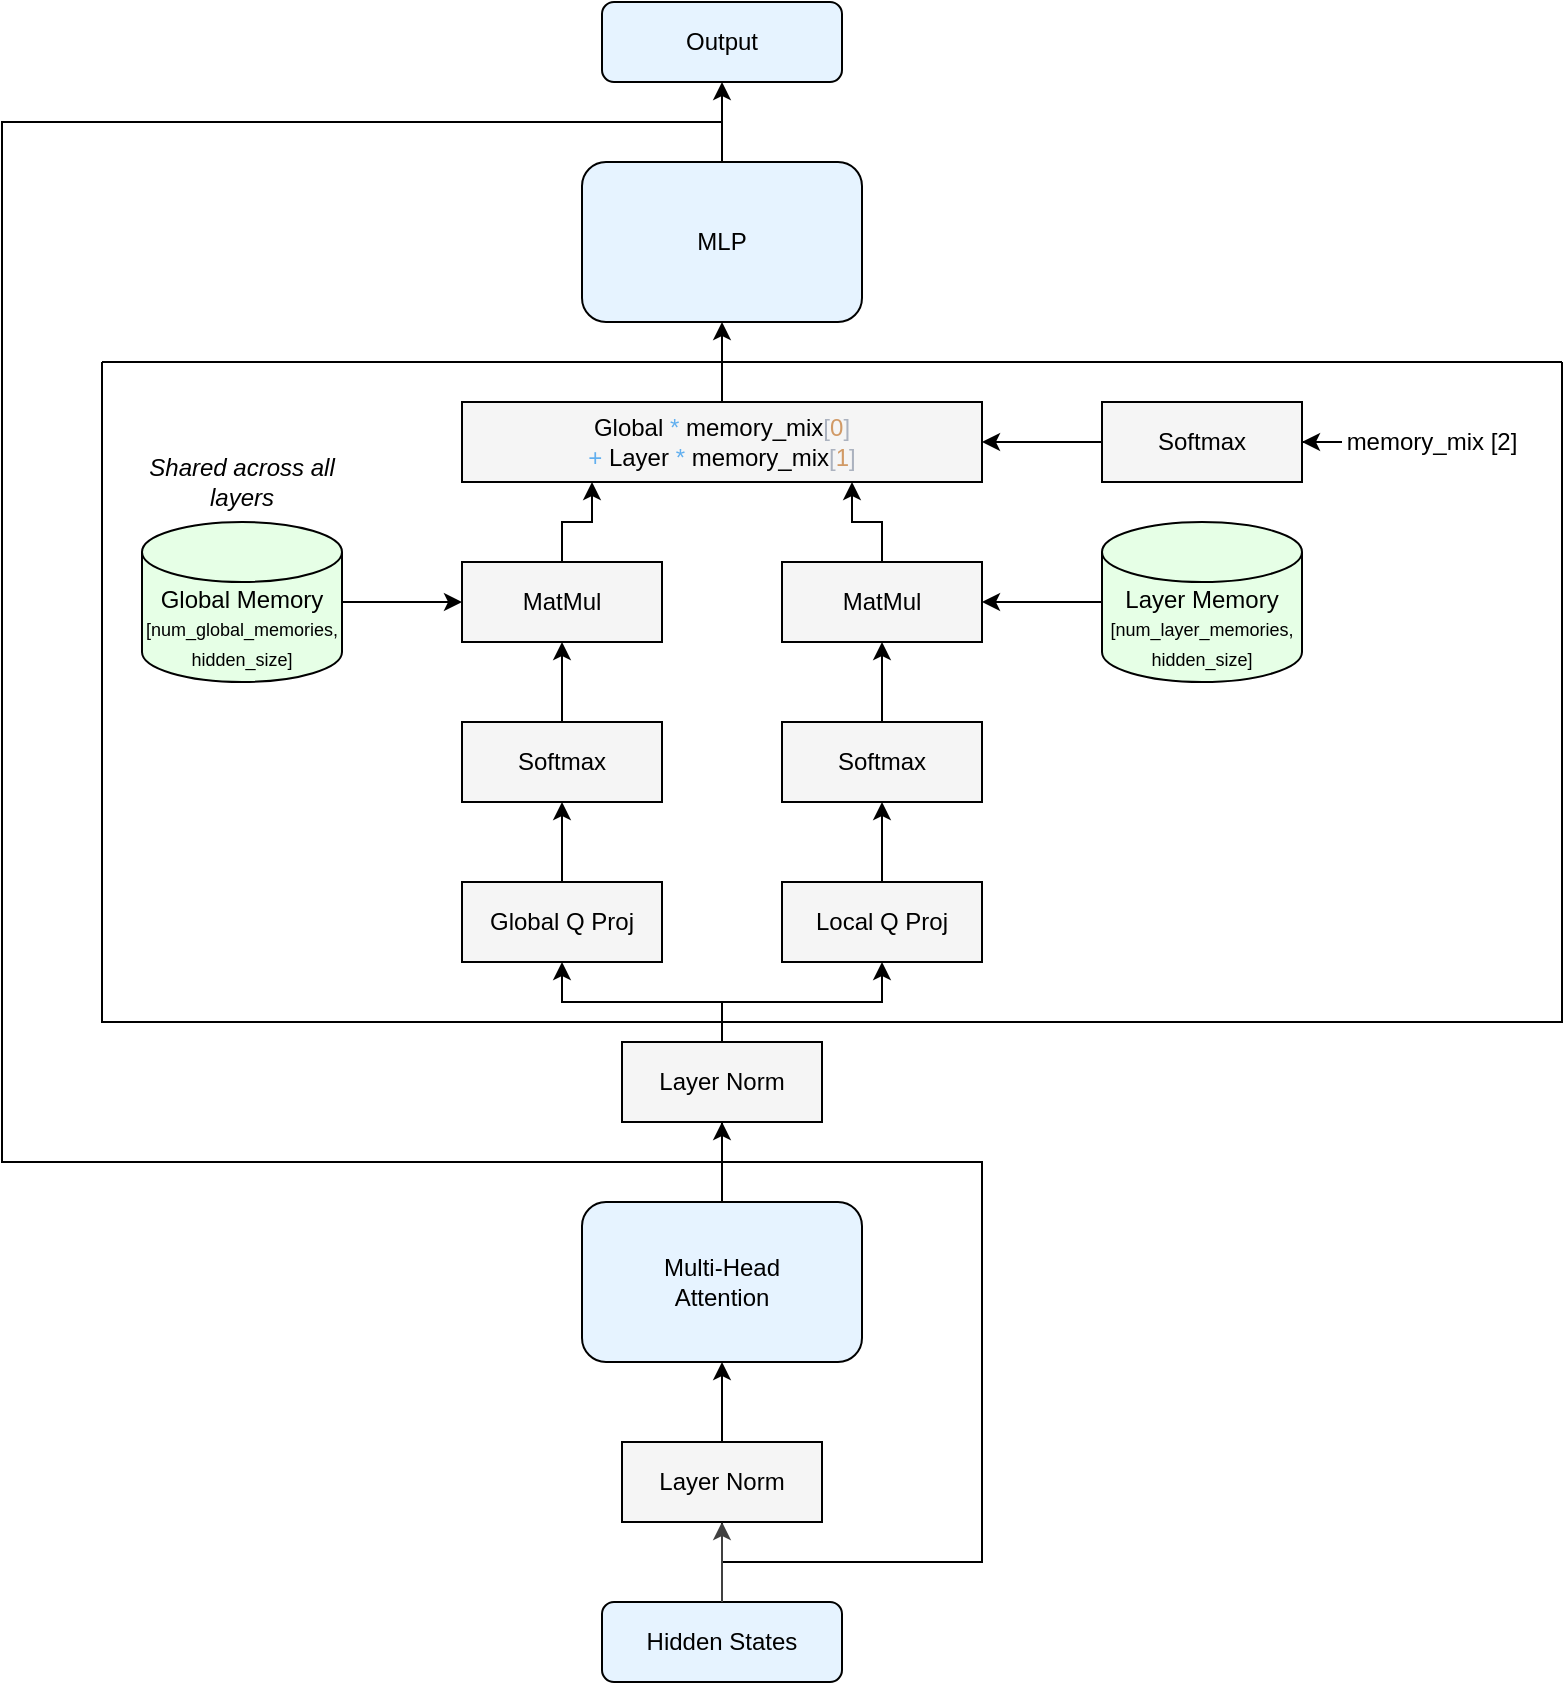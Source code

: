 <mxfile version="24.8.4">
  <diagram name="Page-1" id="BNjqO_U-ip7hN5Ylay93">
    <mxGraphModel dx="2071" dy="948" grid="1" gridSize="10" guides="1" tooltips="1" connect="1" arrows="1" fold="1" page="0" pageScale="1" pageWidth="827" pageHeight="1169" math="0" shadow="0">
      <root>
        <mxCell id="0" />
        <mxCell id="1" parent="0" />
        <mxCell id="2" value="Hidden States" style="rounded=1;whiteSpace=wrap;html=1;fillColor=#E6F3FF;strokeColor=#000000;" parent="1" vertex="1">
          <mxGeometry x="240" y="1080" width="120" height="40" as="geometry" />
        </mxCell>
        <mxCell id="7ALhebWWjywCs4MrrUen-11" style="edgeStyle=orthogonalEdgeStyle;rounded=0;orthogonalLoop=1;jettySize=auto;html=1;" parent="1" source="3" target="4" edge="1">
          <mxGeometry relative="1" as="geometry" />
        </mxCell>
        <mxCell id="yzHuR-fKHhVG8IjJjYtu-54" style="edgeStyle=orthogonalEdgeStyle;rounded=0;orthogonalLoop=1;jettySize=auto;html=1;exitX=0.5;exitY=1;exitDx=0;exitDy=0;entryX=0.5;entryY=0;entryDx=0;entryDy=0;strokeColor=default;align=center;verticalAlign=middle;fontFamily=Helvetica;fontSize=11;fontColor=default;labelBackgroundColor=default;endArrow=none;endFill=0;" edge="1" parent="1" source="3" target="4">
          <mxGeometry relative="1" as="geometry">
            <Array as="points">
              <mxPoint x="300" y="1060" />
              <mxPoint x="430" y="1060" />
              <mxPoint x="430" y="860" />
              <mxPoint x="300" y="860" />
            </Array>
          </mxGeometry>
        </mxCell>
        <mxCell id="3" value="Layer Norm" style="rounded=0;whiteSpace=wrap;html=1;fillColor=#F5F5F5;strokeColor=#000000;align=center;verticalAlign=middle;fontFamily=Helvetica;fontSize=12;fontColor=default;" parent="1" vertex="1">
          <mxGeometry x="250" y="1000" width="100" height="40" as="geometry" />
        </mxCell>
        <mxCell id="7ALhebWWjywCs4MrrUen-13" style="edgeStyle=orthogonalEdgeStyle;rounded=0;orthogonalLoop=1;jettySize=auto;html=1;entryX=0.5;entryY=1;entryDx=0;entryDy=0;" parent="1" source="4" target="5" edge="1">
          <mxGeometry relative="1" as="geometry" />
        </mxCell>
        <mxCell id="4" value="Multi-Head&#xa;Attention" style="rounded=1;whiteSpace=wrap;html=1;fillColor=#E6F3FF;strokeColor=#000000;" parent="1" vertex="1">
          <mxGeometry x="230" y="880" width="140" height="80" as="geometry" />
        </mxCell>
        <mxCell id="yzHuR-fKHhVG8IjJjYtu-24" style="edgeStyle=orthogonalEdgeStyle;rounded=0;orthogonalLoop=1;jettySize=auto;html=1;exitX=0.5;exitY=0;exitDx=0;exitDy=0;entryX=0.5;entryY=1;entryDx=0;entryDy=0;" edge="1" parent="1" source="5" target="yzHuR-fKHhVG8IjJjYtu-21">
          <mxGeometry relative="1" as="geometry" />
        </mxCell>
        <mxCell id="yzHuR-fKHhVG8IjJjYtu-25" style="edgeStyle=orthogonalEdgeStyle;rounded=0;orthogonalLoop=1;jettySize=auto;html=1;entryX=0.5;entryY=1;entryDx=0;entryDy=0;" edge="1" parent="1" source="5" target="yzHuR-fKHhVG8IjJjYtu-20">
          <mxGeometry relative="1" as="geometry" />
        </mxCell>
        <mxCell id="yzHuR-fKHhVG8IjJjYtu-53" style="edgeStyle=orthogonalEdgeStyle;rounded=0;orthogonalLoop=1;jettySize=auto;html=1;exitX=0.5;exitY=1;exitDx=0;exitDy=0;entryX=0.5;entryY=0;entryDx=0;entryDy=0;strokeColor=default;align=center;verticalAlign=middle;fontFamily=Helvetica;fontSize=11;fontColor=default;labelBackgroundColor=default;endArrow=none;endFill=0;" edge="1" parent="1" source="5" target="8">
          <mxGeometry relative="1" as="geometry">
            <Array as="points">
              <mxPoint x="300" y="860" />
              <mxPoint x="-60" y="860" />
              <mxPoint x="-60" y="340" />
              <mxPoint x="300" y="340" />
            </Array>
          </mxGeometry>
        </mxCell>
        <mxCell id="5" value="Layer Norm" style="rounded=0;whiteSpace=wrap;html=1;fillColor=#F5F5F5;strokeColor=#000000;" parent="1" vertex="1">
          <mxGeometry x="250" y="800" width="100" height="40" as="geometry" />
        </mxCell>
        <mxCell id="yzHuR-fKHhVG8IjJjYtu-36" style="edgeStyle=orthogonalEdgeStyle;rounded=0;orthogonalLoop=1;jettySize=auto;html=1;entryX=1;entryY=0.5;entryDx=0;entryDy=0;" edge="1" parent="1" source="7" target="yzHuR-fKHhVG8IjJjYtu-33">
          <mxGeometry relative="1" as="geometry" />
        </mxCell>
        <mxCell id="7" value="Layer Memory&lt;br&gt;&lt;font style=&quot;font-size: 9px;&quot;&gt;[num_layer_memories, hidden_size]&lt;/font&gt;" style="shape=cylinder3;whiteSpace=wrap;html=1;boundedLbl=1;backgroundOutline=1;size=15;fillColor=#E6FFE6;strokeColor=#000000;" parent="1" vertex="1">
          <mxGeometry x="490" y="540" width="100" height="80" as="geometry" />
        </mxCell>
        <mxCell id="7ALhebWWjywCs4MrrUen-17" style="edgeStyle=orthogonalEdgeStyle;rounded=0;orthogonalLoop=1;jettySize=auto;html=1;exitX=0.5;exitY=0;exitDx=0;exitDy=0;" parent="1" source="8" target="9" edge="1">
          <mxGeometry relative="1" as="geometry" />
        </mxCell>
        <mxCell id="8" value="MLP" style="rounded=1;whiteSpace=wrap;html=1;fillColor=#E6F3FF;strokeColor=#000000;" parent="1" vertex="1">
          <mxGeometry x="230" y="360" width="140" height="80" as="geometry" />
        </mxCell>
        <mxCell id="9" value="Output" style="rounded=1;whiteSpace=wrap;html=1;fillColor=#E6F3FF;strokeColor=#000000;" parent="1" vertex="1">
          <mxGeometry x="240" y="280" width="120" height="40" as="geometry" />
        </mxCell>
        <mxCell id="10" value="" style="endArrow=classic;html=1;strokeColor=#404040;" parent="1" source="2" target="3" edge="1">
          <mxGeometry width="50" height="50" relative="1" as="geometry" />
        </mxCell>
        <mxCell id="7ALhebWWjywCs4MrrUen-19" value="" style="group" parent="1" vertex="1" connectable="0">
          <mxGeometry x="10" y="510" width="100" height="110" as="geometry" />
        </mxCell>
        <mxCell id="6" value="Global Memory&lt;br&gt;&lt;font style=&quot;font-size: 9px;&quot;&gt;[num_global_memories, hidden_size]&lt;/font&gt;" style="shape=cylinder3;whiteSpace=wrap;html=1;boundedLbl=1;backgroundOutline=1;size=15;fillColor=#E6FFE6;strokeColor=#000000;" parent="7ALhebWWjywCs4MrrUen-19" vertex="1">
          <mxGeometry y="30" width="100" height="80" as="geometry" />
        </mxCell>
        <mxCell id="11" value="Shared across all layers" style="text;html=1;strokeColor=none;fillColor=none;align=center;verticalAlign=middle;whiteSpace=wrap;rounded=0;fontStyle=2;" parent="7ALhebWWjywCs4MrrUen-19" vertex="1">
          <mxGeometry width="100" height="20" as="geometry" />
        </mxCell>
        <mxCell id="yzHuR-fKHhVG8IjJjYtu-31" style="edgeStyle=orthogonalEdgeStyle;rounded=0;orthogonalLoop=1;jettySize=auto;html=1;exitX=0.5;exitY=0;exitDx=0;exitDy=0;entryX=0.5;entryY=1;entryDx=0;entryDy=0;" edge="1" parent="1" source="yzHuR-fKHhVG8IjJjYtu-20" target="yzHuR-fKHhVG8IjJjYtu-27">
          <mxGeometry relative="1" as="geometry" />
        </mxCell>
        <mxCell id="yzHuR-fKHhVG8IjJjYtu-20" value="Local Q Proj" style="rounded=0;whiteSpace=wrap;html=1;fillColor=#F5F5F5;strokeColor=#000000;" vertex="1" parent="1">
          <mxGeometry x="330" y="720" width="100" height="40" as="geometry" />
        </mxCell>
        <mxCell id="yzHuR-fKHhVG8IjJjYtu-30" style="edgeStyle=orthogonalEdgeStyle;rounded=0;orthogonalLoop=1;jettySize=auto;html=1;exitX=0.5;exitY=0;exitDx=0;exitDy=0;entryX=0.5;entryY=1;entryDx=0;entryDy=0;" edge="1" parent="1" source="yzHuR-fKHhVG8IjJjYtu-21" target="yzHuR-fKHhVG8IjJjYtu-26">
          <mxGeometry relative="1" as="geometry" />
        </mxCell>
        <mxCell id="yzHuR-fKHhVG8IjJjYtu-21" value="Global Q&amp;nbsp;Proj" style="rounded=0;whiteSpace=wrap;html=1;fillColor=#F5F5F5;strokeColor=#000000;" vertex="1" parent="1">
          <mxGeometry x="170" y="720" width="100" height="40" as="geometry" />
        </mxCell>
        <mxCell id="yzHuR-fKHhVG8IjJjYtu-34" style="edgeStyle=orthogonalEdgeStyle;rounded=0;orthogonalLoop=1;jettySize=auto;html=1;entryX=0.5;entryY=1;entryDx=0;entryDy=0;" edge="1" parent="1" source="yzHuR-fKHhVG8IjJjYtu-26" target="yzHuR-fKHhVG8IjJjYtu-32">
          <mxGeometry relative="1" as="geometry" />
        </mxCell>
        <mxCell id="yzHuR-fKHhVG8IjJjYtu-26" value="Softmax" style="rounded=0;whiteSpace=wrap;html=1;fillColor=#F5F5F5;strokeColor=#000000;" vertex="1" parent="1">
          <mxGeometry x="170" y="640" width="100" height="40" as="geometry" />
        </mxCell>
        <mxCell id="yzHuR-fKHhVG8IjJjYtu-35" style="edgeStyle=orthogonalEdgeStyle;rounded=0;orthogonalLoop=1;jettySize=auto;html=1;entryX=0.5;entryY=1;entryDx=0;entryDy=0;" edge="1" parent="1" source="yzHuR-fKHhVG8IjJjYtu-27" target="yzHuR-fKHhVG8IjJjYtu-33">
          <mxGeometry relative="1" as="geometry" />
        </mxCell>
        <mxCell id="yzHuR-fKHhVG8IjJjYtu-27" value="Softmax" style="rounded=0;whiteSpace=wrap;html=1;fillColor=#F5F5F5;strokeColor=#000000;" vertex="1" parent="1">
          <mxGeometry x="330" y="640" width="100" height="40" as="geometry" />
        </mxCell>
        <mxCell id="yzHuR-fKHhVG8IjJjYtu-29" style="edgeStyle=orthogonalEdgeStyle;rounded=0;orthogonalLoop=1;jettySize=auto;html=1;entryX=0;entryY=0.5;entryDx=0;entryDy=0;" edge="1" parent="1" source="6" target="yzHuR-fKHhVG8IjJjYtu-32">
          <mxGeometry relative="1" as="geometry" />
        </mxCell>
        <mxCell id="yzHuR-fKHhVG8IjJjYtu-44" style="edgeStyle=orthogonalEdgeStyle;rounded=0;orthogonalLoop=1;jettySize=auto;html=1;exitX=0.5;exitY=0;exitDx=0;exitDy=0;entryX=0.25;entryY=1;entryDx=0;entryDy=0;" edge="1" parent="1" source="yzHuR-fKHhVG8IjJjYtu-32" target="yzHuR-fKHhVG8IjJjYtu-41">
          <mxGeometry relative="1" as="geometry" />
        </mxCell>
        <mxCell id="yzHuR-fKHhVG8IjJjYtu-32" value="MatMul" style="rounded=0;whiteSpace=wrap;html=1;fillColor=#F5F5F5;strokeColor=#000000;" vertex="1" parent="1">
          <mxGeometry x="170" y="560" width="100" height="40" as="geometry" />
        </mxCell>
        <mxCell id="yzHuR-fKHhVG8IjJjYtu-43" style="edgeStyle=orthogonalEdgeStyle;rounded=0;orthogonalLoop=1;jettySize=auto;html=1;exitX=0.5;exitY=0;exitDx=0;exitDy=0;entryX=0.75;entryY=1;entryDx=0;entryDy=0;" edge="1" parent="1" source="yzHuR-fKHhVG8IjJjYtu-33" target="yzHuR-fKHhVG8IjJjYtu-41">
          <mxGeometry relative="1" as="geometry" />
        </mxCell>
        <mxCell id="yzHuR-fKHhVG8IjJjYtu-33" value="MatMul" style="rounded=0;whiteSpace=wrap;html=1;fillColor=#F5F5F5;strokeColor=#000000;" vertex="1" parent="1">
          <mxGeometry x="330" y="560" width="100" height="40" as="geometry" />
        </mxCell>
        <mxCell id="yzHuR-fKHhVG8IjJjYtu-40" value="" style="group" vertex="1" connectable="0" parent="1">
          <mxGeometry x="490" y="480" width="210" height="40" as="geometry" />
        </mxCell>
        <mxCell id="yzHuR-fKHhVG8IjJjYtu-37" value="Softmax" style="rounded=0;whiteSpace=wrap;html=1;fillColor=#F5F5F5;strokeColor=#000000;" vertex="1" parent="yzHuR-fKHhVG8IjJjYtu-40">
          <mxGeometry width="100" height="40" as="geometry" />
        </mxCell>
        <mxCell id="yzHuR-fKHhVG8IjJjYtu-38" value="memory_mix&amp;nbsp;&lt;span style=&quot;background-color: initial;&quot;&gt;[2]&lt;/span&gt;" style="text;html=1;align=center;verticalAlign=middle;whiteSpace=wrap;rounded=0;" vertex="1" parent="yzHuR-fKHhVG8IjJjYtu-40">
          <mxGeometry x="120" y="5" width="90" height="30" as="geometry" />
        </mxCell>
        <mxCell id="yzHuR-fKHhVG8IjJjYtu-39" style="edgeStyle=orthogonalEdgeStyle;rounded=0;orthogonalLoop=1;jettySize=auto;html=1;entryX=1;entryY=0.5;entryDx=0;entryDy=0;" edge="1" parent="yzHuR-fKHhVG8IjJjYtu-40" source="yzHuR-fKHhVG8IjJjYtu-38" target="yzHuR-fKHhVG8IjJjYtu-37">
          <mxGeometry relative="1" as="geometry" />
        </mxCell>
        <mxCell id="yzHuR-fKHhVG8IjJjYtu-49" style="edgeStyle=orthogonalEdgeStyle;rounded=0;orthogonalLoop=1;jettySize=auto;html=1;exitX=0.5;exitY=0;exitDx=0;exitDy=0;entryX=0.5;entryY=1;entryDx=0;entryDy=0;" edge="1" parent="1" source="yzHuR-fKHhVG8IjJjYtu-41" target="8">
          <mxGeometry relative="1" as="geometry" />
        </mxCell>
        <mxCell id="yzHuR-fKHhVG8IjJjYtu-41" value="Global&amp;nbsp;&lt;span style=&quot;color: rgb(97, 175, 239);&quot; class=&quot;token&quot;&gt;*&lt;/span&gt;&amp;nbsp;memory_mix&lt;span style=&quot;color: rgb(171, 178, 191);&quot; class=&quot;token&quot;&gt;[&lt;/span&gt;&lt;span style=&quot;color: rgb(209, 154, 102);&quot; class=&quot;token&quot;&gt;0&lt;/span&gt;&lt;span style=&quot;color: rgb(171, 178, 191);&quot; class=&quot;token&quot;&gt;]&lt;/span&gt; &lt;span style=&quot;color: rgb(97, 175, 239);&quot; class=&quot;token&quot;&gt;+&lt;/span&gt;&amp;nbsp;Layer&amp;nbsp;&lt;span style=&quot;color: rgb(97, 175, 239);&quot; class=&quot;token&quot;&gt;*&lt;/span&gt;&amp;nbsp;memory_mix&lt;span style=&quot;color: rgb(171, 178, 191);&quot; class=&quot;token&quot;&gt;[&lt;/span&gt;&lt;span style=&quot;color: rgb(209, 154, 102);&quot; class=&quot;token&quot;&gt;1&lt;/span&gt;&lt;span style=&quot;color: rgb(171, 178, 191);&quot; class=&quot;token&quot;&gt;]&lt;/span&gt;" style="rounded=0;whiteSpace=wrap;html=1;fillColor=#F5F5F5;strokeColor=#000000;" vertex="1" parent="1">
          <mxGeometry x="170" y="480" width="260" height="40" as="geometry" />
        </mxCell>
        <mxCell id="yzHuR-fKHhVG8IjJjYtu-45" style="edgeStyle=orthogonalEdgeStyle;rounded=0;orthogonalLoop=1;jettySize=auto;html=1;exitX=0;exitY=0.5;exitDx=0;exitDy=0;entryX=1;entryY=0.5;entryDx=0;entryDy=0;" edge="1" parent="1" source="yzHuR-fKHhVG8IjJjYtu-37" target="yzHuR-fKHhVG8IjJjYtu-41">
          <mxGeometry relative="1" as="geometry" />
        </mxCell>
        <mxCell id="yzHuR-fKHhVG8IjJjYtu-48" value="" style="swimlane;startSize=0;" vertex="1" parent="1">
          <mxGeometry x="-10" y="460" width="730" height="330" as="geometry">
            <mxRectangle x="-10" y="460" width="50" height="40" as="alternateBounds" />
          </mxGeometry>
        </mxCell>
      </root>
    </mxGraphModel>
  </diagram>
</mxfile>
